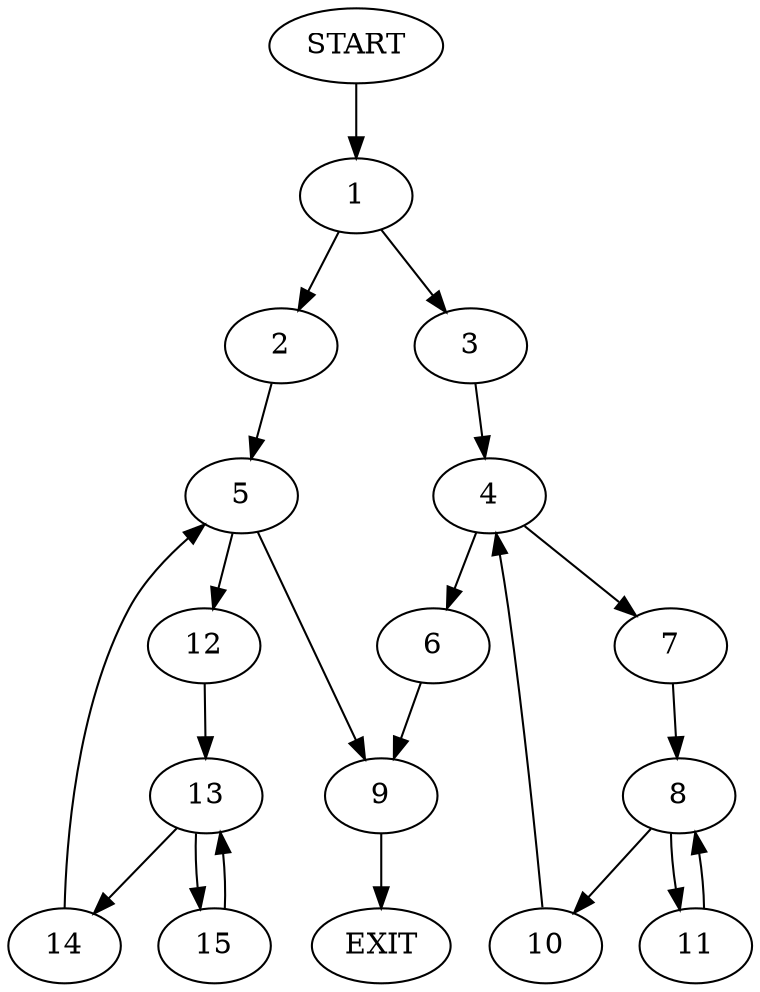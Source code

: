 digraph {
0 [label="START"]
16 [label="EXIT"]
0 -> 1
1 -> 2
1 -> 3
3 -> 4
2 -> 5
4 -> 6
4 -> 7
7 -> 8
6 -> 9
8 -> 10
8 -> 11
10 -> 4
11 -> 8
9 -> 16
5 -> 12
5 -> 9
12 -> 13
13 -> 14
13 -> 15
14 -> 5
15 -> 13
}
